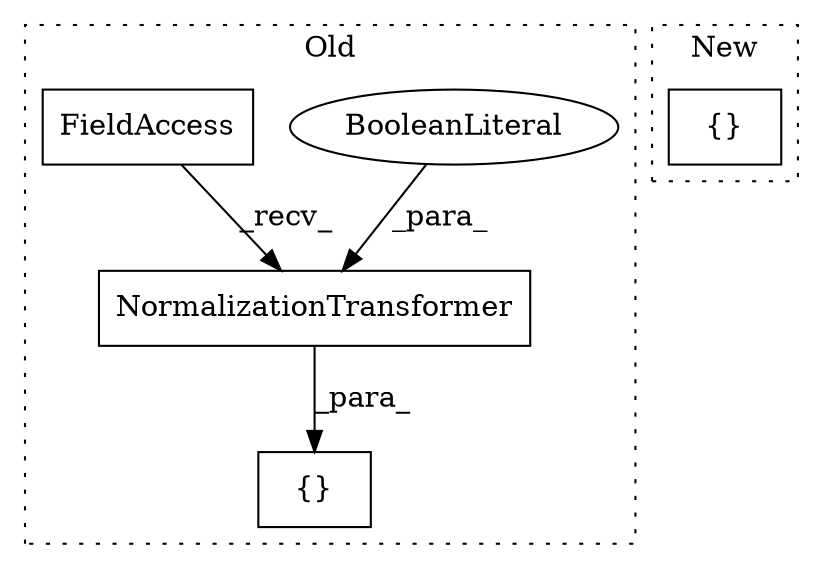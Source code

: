 digraph G {
subgraph cluster0 {
1 [label="NormalizationTransformer" a="32" s="2706,2754" l="25,1" shape="box"];
3 [label="BooleanLiteral" a="9" s="2731" l="4" shape="ellipse"];
4 [label="{}" a="4" s="2690,2755" l="1,1" shape="box"];
5 [label="FieldAccess" a="22" s="2691" l="14" shape="box"];
label = "Old";
style="dotted";
}
subgraph cluster1 {
2 [label="{}" a="4" s="3672" l="2" shape="box"];
label = "New";
style="dotted";
}
1 -> 4 [label="_para_"];
3 -> 1 [label="_para_"];
5 -> 1 [label="_recv_"];
}